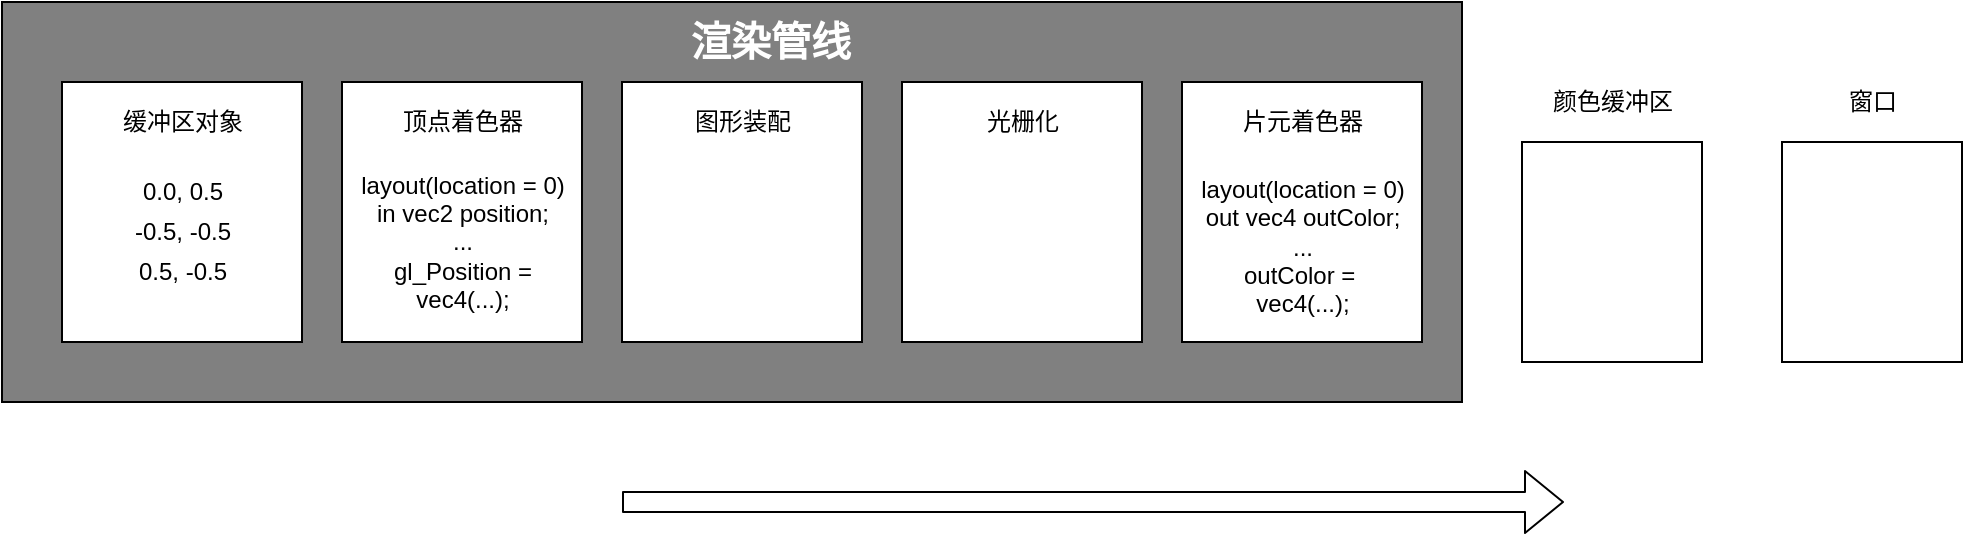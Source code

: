 <mxfile version="13.9.9" type="device"><diagram id="A709e6_6HgD3ipG2Aghi" name="第 1 页"><mxGraphModel dx="1086" dy="806" grid="1" gridSize="10" guides="1" tooltips="1" connect="1" arrows="1" fold="1" page="1" pageScale="1" pageWidth="827" pageHeight="1169" math="0" shadow="0"><root><mxCell id="0"/><mxCell id="1" parent="0"/><mxCell id="R0TZvP-YoFFXSKELO6V5-19" value="" style="rounded=0;whiteSpace=wrap;html=1;fillColor=#808080;" parent="1" vertex="1"><mxGeometry x="10" y="160" width="730" height="200" as="geometry"/></mxCell><mxCell id="R0TZvP-YoFFXSKELO6V5-1" value="" style="rounded=0;whiteSpace=wrap;html=1;" parent="1" vertex="1"><mxGeometry x="40" y="200" width="120" height="130" as="geometry"/></mxCell><mxCell id="R0TZvP-YoFFXSKELO6V5-2" value="缓冲区对象" style="text;html=1;resizable=0;autosize=1;align=center;verticalAlign=middle;points=[];fillColor=none;strokeColor=none;rounded=0;" parent="1" vertex="1"><mxGeometry x="60" y="210" width="80" height="20" as="geometry"/></mxCell><mxCell id="R0TZvP-YoFFXSKELO6V5-3" value="0.0, 0.5" style="text;html=1;resizable=0;autosize=1;align=center;verticalAlign=middle;points=[];fillColor=none;strokeColor=none;rounded=0;" parent="1" vertex="1"><mxGeometry x="70" y="245" width="60" height="20" as="geometry"/></mxCell><mxCell id="R0TZvP-YoFFXSKELO6V5-5" value="-0.5, -0.5" style="text;html=1;resizable=0;autosize=1;align=center;verticalAlign=middle;points=[];fillColor=none;strokeColor=none;rounded=0;" parent="1" vertex="1"><mxGeometry x="70" y="265" width="60" height="20" as="geometry"/></mxCell><mxCell id="R0TZvP-YoFFXSKELO6V5-6" value="0.5, -0.5" style="text;html=1;resizable=0;autosize=1;align=center;verticalAlign=middle;points=[];fillColor=none;strokeColor=none;rounded=0;" parent="1" vertex="1"><mxGeometry x="70" y="285" width="60" height="20" as="geometry"/></mxCell><mxCell id="R0TZvP-YoFFXSKELO6V5-8" value="" style="rounded=0;whiteSpace=wrap;html=1;" parent="1" vertex="1"><mxGeometry x="180" y="200" width="120" height="130" as="geometry"/></mxCell><mxCell id="R0TZvP-YoFFXSKELO6V5-9" value="顶点着色器" style="text;html=1;resizable=0;autosize=1;align=center;verticalAlign=middle;points=[];fillColor=none;strokeColor=none;rounded=0;" parent="1" vertex="1"><mxGeometry x="200" y="210" width="80" height="20" as="geometry"/></mxCell><mxCell id="R0TZvP-YoFFXSKELO6V5-10" value="" style="rounded=0;whiteSpace=wrap;html=1;" parent="1" vertex="1"><mxGeometry x="320" y="200" width="120" height="130" as="geometry"/></mxCell><mxCell id="R0TZvP-YoFFXSKELO6V5-11" value="图形装配" style="text;html=1;resizable=0;autosize=1;align=center;verticalAlign=middle;points=[];fillColor=none;strokeColor=none;rounded=0;" parent="1" vertex="1"><mxGeometry x="350" y="210" width="60" height="20" as="geometry"/></mxCell><mxCell id="R0TZvP-YoFFXSKELO6V5-12" value="" style="rounded=0;whiteSpace=wrap;html=1;" parent="1" vertex="1"><mxGeometry x="460" y="200" width="120" height="130" as="geometry"/></mxCell><mxCell id="R0TZvP-YoFFXSKELO6V5-13" value="光栅化" style="text;html=1;resizable=0;autosize=1;align=center;verticalAlign=middle;points=[];fillColor=none;strokeColor=none;rounded=0;" parent="1" vertex="1"><mxGeometry x="495" y="210" width="50" height="20" as="geometry"/></mxCell><mxCell id="R0TZvP-YoFFXSKELO6V5-14" value="" style="rounded=0;whiteSpace=wrap;html=1;" parent="1" vertex="1"><mxGeometry x="600" y="200" width="120" height="130" as="geometry"/></mxCell><mxCell id="R0TZvP-YoFFXSKELO6V5-15" value="片元着色器" style="text;html=1;resizable=0;autosize=1;align=center;verticalAlign=middle;points=[];fillColor=none;strokeColor=none;rounded=0;" parent="1" vertex="1"><mxGeometry x="620" y="210" width="80" height="20" as="geometry"/></mxCell><mxCell id="R0TZvP-YoFFXSKELO6V5-17" value="" style="shape=flexArrow;endArrow=classic;html=1;" parent="1" edge="1"><mxGeometry width="50" height="50" relative="1" as="geometry"><mxPoint x="320" y="410" as="sourcePoint"/><mxPoint x="791" y="410" as="targetPoint"/></mxGeometry></mxCell><mxCell id="R0TZvP-YoFFXSKELO6V5-18" value="" style="rounded=0;whiteSpace=wrap;html=1;fillColor=#FFFFFF;" parent="1" vertex="1"><mxGeometry x="770" y="230" width="90" height="110" as="geometry"/></mxCell><mxCell id="R0TZvP-YoFFXSKELO6V5-20" value="颜色缓冲区" style="text;html=1;resizable=0;autosize=1;align=center;verticalAlign=middle;points=[];fillColor=none;strokeColor=none;rounded=0;" parent="1" vertex="1"><mxGeometry x="775" y="200" width="80" height="20" as="geometry"/></mxCell><mxCell id="R0TZvP-YoFFXSKELO6V5-21" value="" style="rounded=0;whiteSpace=wrap;html=1;fillColor=#FFFFFF;" parent="1" vertex="1"><mxGeometry x="900" y="230" width="90" height="110" as="geometry"/></mxCell><mxCell id="R0TZvP-YoFFXSKELO6V5-22" value="窗口" style="text;html=1;resizable=0;autosize=1;align=center;verticalAlign=middle;points=[];fillColor=none;strokeColor=none;rounded=0;" parent="1" vertex="1"><mxGeometry x="925" y="200" width="40" height="20" as="geometry"/></mxCell><mxCell id="3oBpBkR5VqMBZpyRqUvO-1" value="&lt;font color=&quot;#ffffff&quot; size=&quot;1&quot;&gt;&lt;b style=&quot;font-size: 20px&quot;&gt;渲染管线&lt;/b&gt;&lt;/font&gt;" style="text;html=1;resizable=0;autosize=1;align=center;verticalAlign=middle;points=[];fillColor=none;strokeColor=none;rounded=0;" parent="1" vertex="1"><mxGeometry x="344" y="169" width="100" height="20" as="geometry"/></mxCell><mxCell id="3oBpBkR5VqMBZpyRqUvO-2" value="layout(location = 0) &lt;br&gt;in vec2 position;&lt;br&gt;...&lt;br&gt;gl_Position = &lt;br&gt;vec4(...);" style="text;html=1;resizable=0;autosize=1;align=center;verticalAlign=middle;points=[];fillColor=none;strokeColor=none;rounded=0;" parent="1" vertex="1"><mxGeometry x="180" y="240" width="120" height="80" as="geometry"/></mxCell><mxCell id="3oBpBkR5VqMBZpyRqUvO-3" value="&lt;br&gt;layout(location = 0) &lt;br&gt;out vec4 outColor;&lt;br&gt;...&lt;br&gt;outColor =&amp;nbsp;&lt;br&gt;vec4(...);" style="text;html=1;resizable=0;autosize=1;align=center;verticalAlign=middle;points=[];fillColor=none;strokeColor=none;rounded=0;" parent="1" vertex="1"><mxGeometry x="600" y="230" width="120" height="90" as="geometry"/></mxCell></root></mxGraphModel></diagram></mxfile>